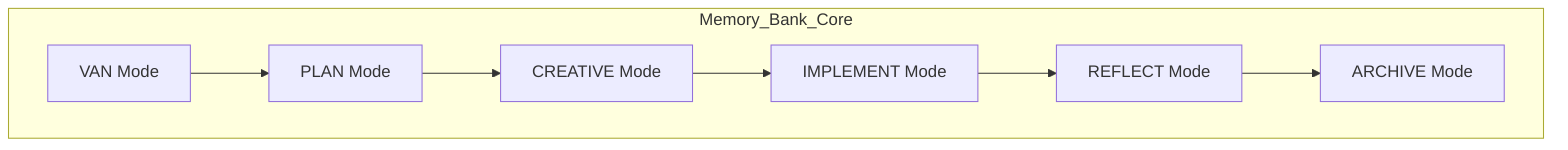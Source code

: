 graph TB
subgraph Memory_Bank_Core
VAN[VAN Mode]
PLAN[PLAN Mode]
CREATIVE[CREATIVE Mode]
IMPLEMENT[IMPLEMENT Mode]
REFLECT[REFLECT Mode]
ARCHIVE[ARCHIVE Mode]
end

VAN --> PLAN
PLAN --> CREATIVE
CREATIVE --> IMPLEMENT
IMPLEMENT --> REFLECT
REFLECT --> ARCHIVE